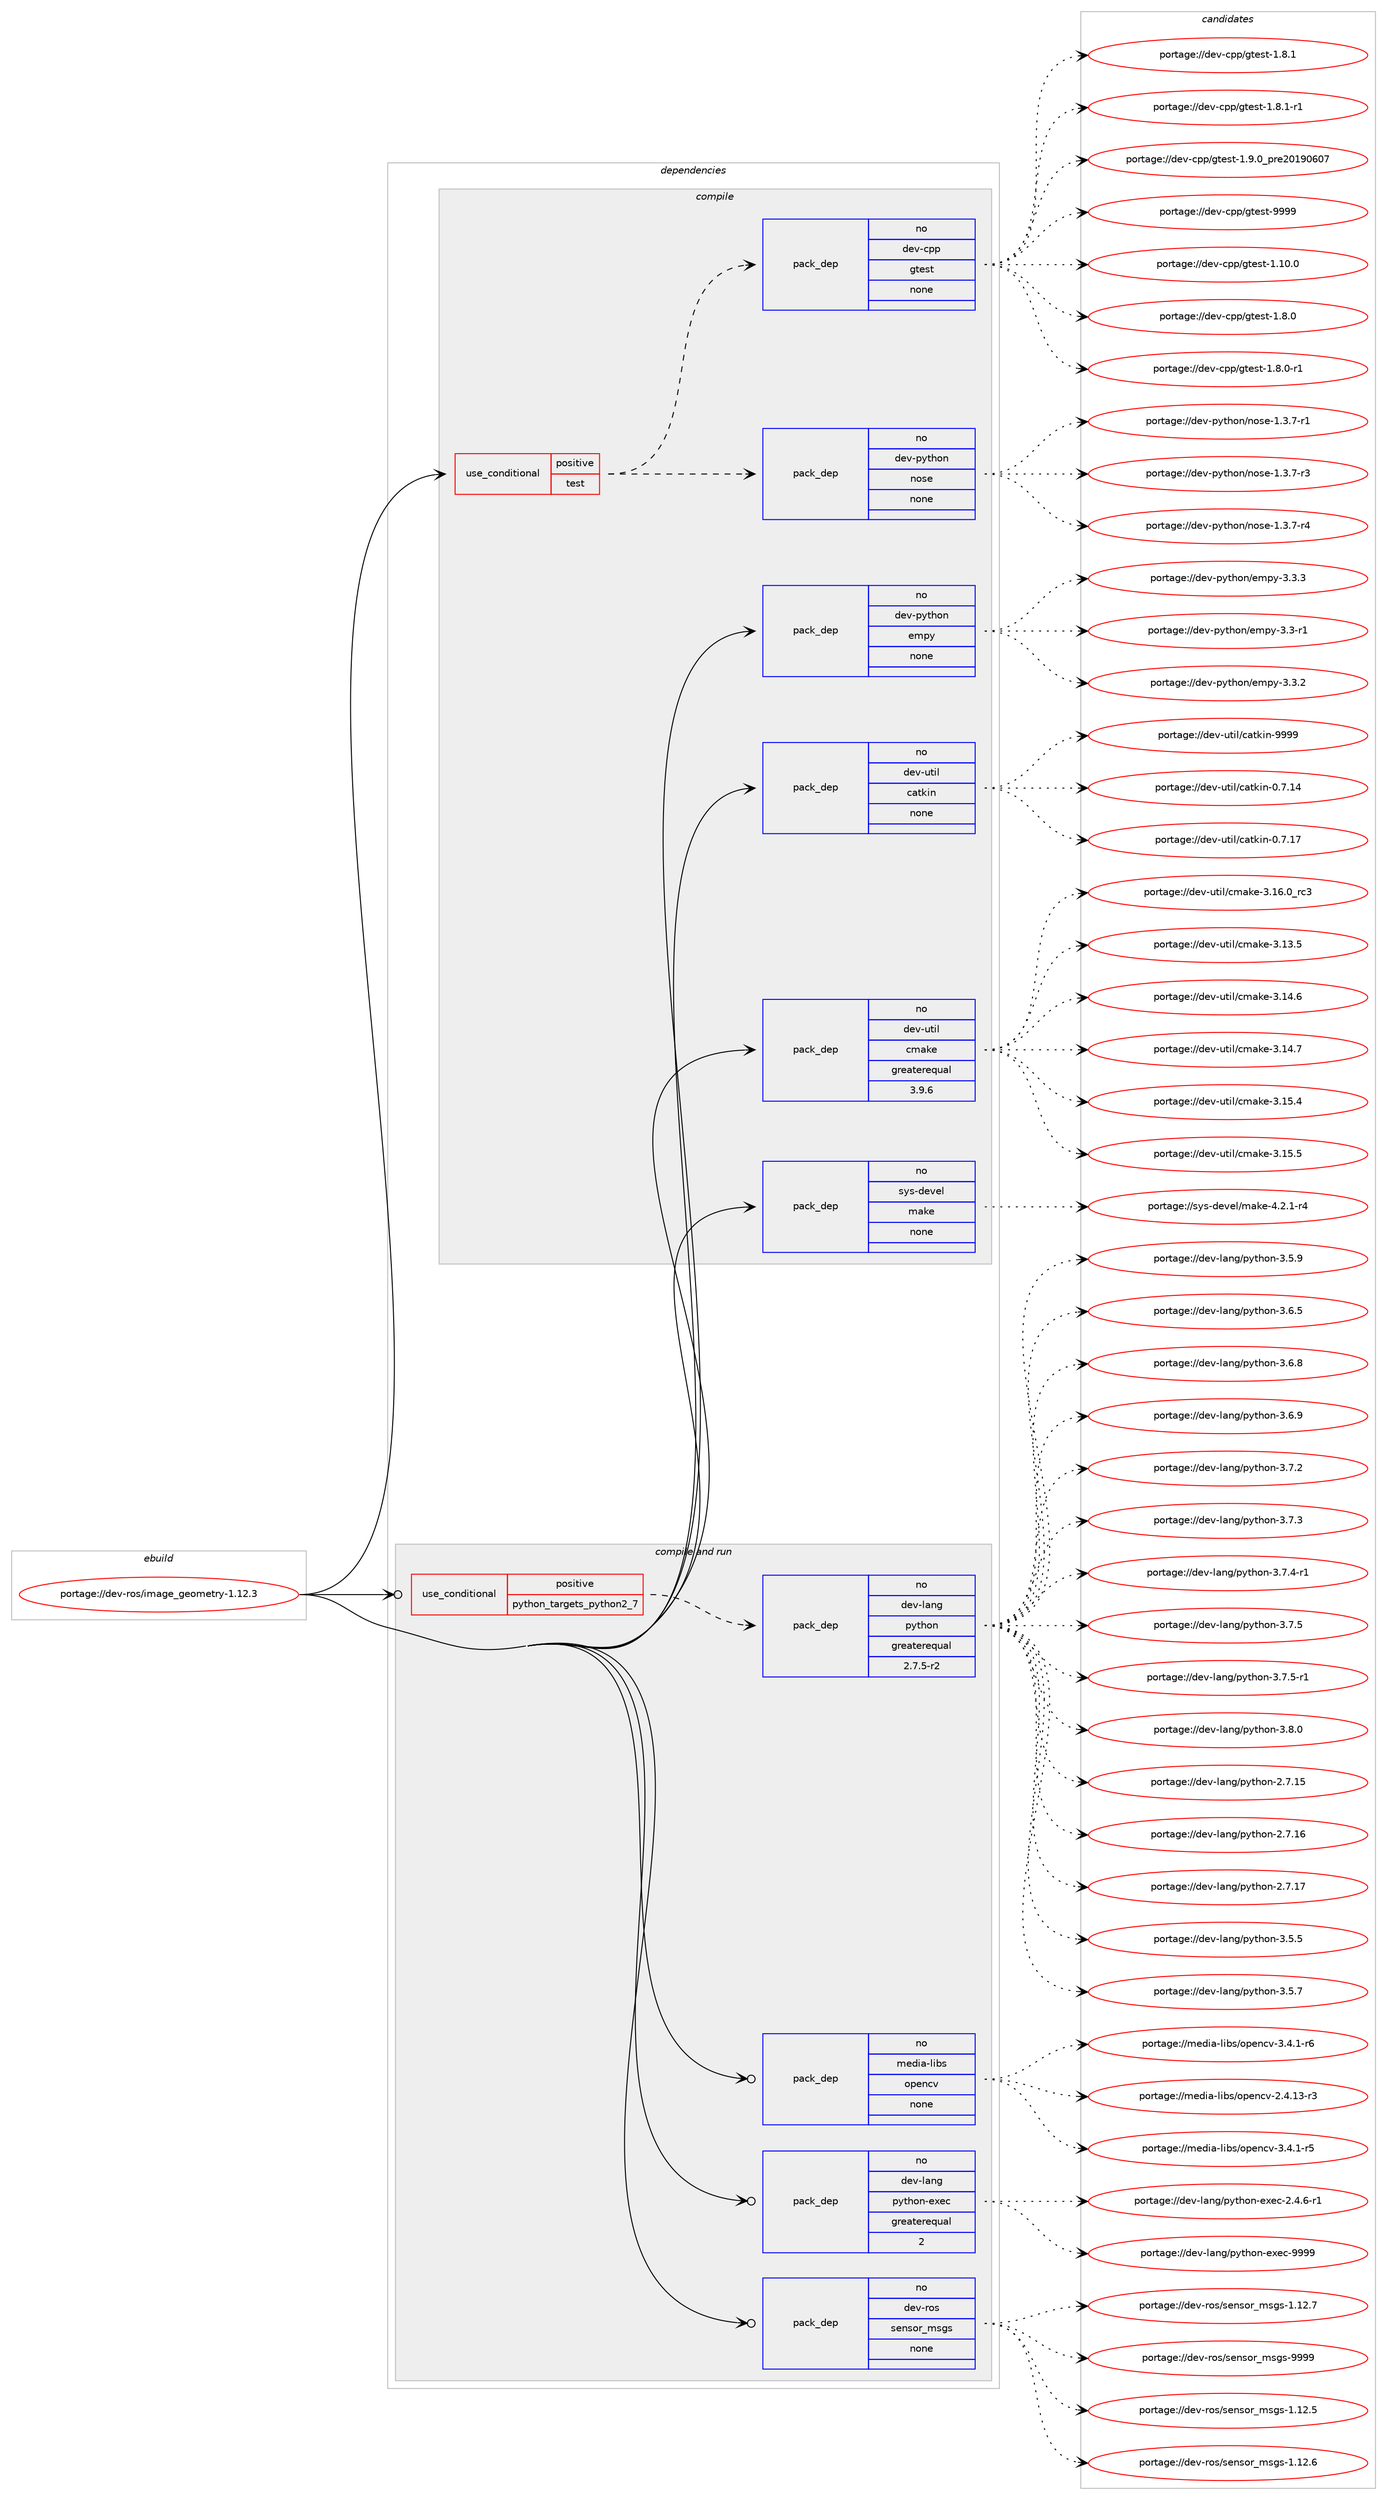 digraph prolog {

# *************
# Graph options
# *************

newrank=true;
concentrate=true;
compound=true;
graph [rankdir=LR,fontname=Helvetica,fontsize=10,ranksep=1.5];#, ranksep=2.5, nodesep=0.2];
edge  [arrowhead=vee];
node  [fontname=Helvetica,fontsize=10];

# **********
# The ebuild
# **********

subgraph cluster_leftcol {
color=gray;
rank=same;
label=<<i>ebuild</i>>;
id [label="portage://dev-ros/image_geometry-1.12.3", color=red, width=4, href="../dev-ros/image_geometry-1.12.3.svg"];
}

# ****************
# The dependencies
# ****************

subgraph cluster_midcol {
color=gray;
label=<<i>dependencies</i>>;
subgraph cluster_compile {
fillcolor="#eeeeee";
style=filled;
label=<<i>compile</i>>;
subgraph cond42831 {
dependency189123 [label=<<TABLE BORDER="0" CELLBORDER="1" CELLSPACING="0" CELLPADDING="4"><TR><TD ROWSPAN="3" CELLPADDING="10">use_conditional</TD></TR><TR><TD>positive</TD></TR><TR><TD>test</TD></TR></TABLE>>, shape=none, color=red];
subgraph pack142864 {
dependency189124 [label=<<TABLE BORDER="0" CELLBORDER="1" CELLSPACING="0" CELLPADDING="4" WIDTH="220"><TR><TD ROWSPAN="6" CELLPADDING="30">pack_dep</TD></TR><TR><TD WIDTH="110">no</TD></TR><TR><TD>dev-python</TD></TR><TR><TD>nose</TD></TR><TR><TD>none</TD></TR><TR><TD></TD></TR></TABLE>>, shape=none, color=blue];
}
dependency189123:e -> dependency189124:w [weight=20,style="dashed",arrowhead="vee"];
subgraph pack142865 {
dependency189125 [label=<<TABLE BORDER="0" CELLBORDER="1" CELLSPACING="0" CELLPADDING="4" WIDTH="220"><TR><TD ROWSPAN="6" CELLPADDING="30">pack_dep</TD></TR><TR><TD WIDTH="110">no</TD></TR><TR><TD>dev-cpp</TD></TR><TR><TD>gtest</TD></TR><TR><TD>none</TD></TR><TR><TD></TD></TR></TABLE>>, shape=none, color=blue];
}
dependency189123:e -> dependency189125:w [weight=20,style="dashed",arrowhead="vee"];
}
id:e -> dependency189123:w [weight=20,style="solid",arrowhead="vee"];
subgraph pack142866 {
dependency189126 [label=<<TABLE BORDER="0" CELLBORDER="1" CELLSPACING="0" CELLPADDING="4" WIDTH="220"><TR><TD ROWSPAN="6" CELLPADDING="30">pack_dep</TD></TR><TR><TD WIDTH="110">no</TD></TR><TR><TD>dev-python</TD></TR><TR><TD>empy</TD></TR><TR><TD>none</TD></TR><TR><TD></TD></TR></TABLE>>, shape=none, color=blue];
}
id:e -> dependency189126:w [weight=20,style="solid",arrowhead="vee"];
subgraph pack142867 {
dependency189127 [label=<<TABLE BORDER="0" CELLBORDER="1" CELLSPACING="0" CELLPADDING="4" WIDTH="220"><TR><TD ROWSPAN="6" CELLPADDING="30">pack_dep</TD></TR><TR><TD WIDTH="110">no</TD></TR><TR><TD>dev-util</TD></TR><TR><TD>catkin</TD></TR><TR><TD>none</TD></TR><TR><TD></TD></TR></TABLE>>, shape=none, color=blue];
}
id:e -> dependency189127:w [weight=20,style="solid",arrowhead="vee"];
subgraph pack142868 {
dependency189128 [label=<<TABLE BORDER="0" CELLBORDER="1" CELLSPACING="0" CELLPADDING="4" WIDTH="220"><TR><TD ROWSPAN="6" CELLPADDING="30">pack_dep</TD></TR><TR><TD WIDTH="110">no</TD></TR><TR><TD>dev-util</TD></TR><TR><TD>cmake</TD></TR><TR><TD>greaterequal</TD></TR><TR><TD>3.9.6</TD></TR></TABLE>>, shape=none, color=blue];
}
id:e -> dependency189128:w [weight=20,style="solid",arrowhead="vee"];
subgraph pack142869 {
dependency189129 [label=<<TABLE BORDER="0" CELLBORDER="1" CELLSPACING="0" CELLPADDING="4" WIDTH="220"><TR><TD ROWSPAN="6" CELLPADDING="30">pack_dep</TD></TR><TR><TD WIDTH="110">no</TD></TR><TR><TD>sys-devel</TD></TR><TR><TD>make</TD></TR><TR><TD>none</TD></TR><TR><TD></TD></TR></TABLE>>, shape=none, color=blue];
}
id:e -> dependency189129:w [weight=20,style="solid",arrowhead="vee"];
}
subgraph cluster_compileandrun {
fillcolor="#eeeeee";
style=filled;
label=<<i>compile and run</i>>;
subgraph cond42832 {
dependency189130 [label=<<TABLE BORDER="0" CELLBORDER="1" CELLSPACING="0" CELLPADDING="4"><TR><TD ROWSPAN="3" CELLPADDING="10">use_conditional</TD></TR><TR><TD>positive</TD></TR><TR><TD>python_targets_python2_7</TD></TR></TABLE>>, shape=none, color=red];
subgraph pack142870 {
dependency189131 [label=<<TABLE BORDER="0" CELLBORDER="1" CELLSPACING="0" CELLPADDING="4" WIDTH="220"><TR><TD ROWSPAN="6" CELLPADDING="30">pack_dep</TD></TR><TR><TD WIDTH="110">no</TD></TR><TR><TD>dev-lang</TD></TR><TR><TD>python</TD></TR><TR><TD>greaterequal</TD></TR><TR><TD>2.7.5-r2</TD></TR></TABLE>>, shape=none, color=blue];
}
dependency189130:e -> dependency189131:w [weight=20,style="dashed",arrowhead="vee"];
}
id:e -> dependency189130:w [weight=20,style="solid",arrowhead="odotvee"];
subgraph pack142871 {
dependency189132 [label=<<TABLE BORDER="0" CELLBORDER="1" CELLSPACING="0" CELLPADDING="4" WIDTH="220"><TR><TD ROWSPAN="6" CELLPADDING="30">pack_dep</TD></TR><TR><TD WIDTH="110">no</TD></TR><TR><TD>dev-lang</TD></TR><TR><TD>python-exec</TD></TR><TR><TD>greaterequal</TD></TR><TR><TD>2</TD></TR></TABLE>>, shape=none, color=blue];
}
id:e -> dependency189132:w [weight=20,style="solid",arrowhead="odotvee"];
subgraph pack142872 {
dependency189133 [label=<<TABLE BORDER="0" CELLBORDER="1" CELLSPACING="0" CELLPADDING="4" WIDTH="220"><TR><TD ROWSPAN="6" CELLPADDING="30">pack_dep</TD></TR><TR><TD WIDTH="110">no</TD></TR><TR><TD>dev-ros</TD></TR><TR><TD>sensor_msgs</TD></TR><TR><TD>none</TD></TR><TR><TD></TD></TR></TABLE>>, shape=none, color=blue];
}
id:e -> dependency189133:w [weight=20,style="solid",arrowhead="odotvee"];
subgraph pack142873 {
dependency189134 [label=<<TABLE BORDER="0" CELLBORDER="1" CELLSPACING="0" CELLPADDING="4" WIDTH="220"><TR><TD ROWSPAN="6" CELLPADDING="30">pack_dep</TD></TR><TR><TD WIDTH="110">no</TD></TR><TR><TD>media-libs</TD></TR><TR><TD>opencv</TD></TR><TR><TD>none</TD></TR><TR><TD></TD></TR></TABLE>>, shape=none, color=blue];
}
id:e -> dependency189134:w [weight=20,style="solid",arrowhead="odotvee"];
}
subgraph cluster_run {
fillcolor="#eeeeee";
style=filled;
label=<<i>run</i>>;
}
}

# **************
# The candidates
# **************

subgraph cluster_choices {
rank=same;
color=gray;
label=<<i>candidates</i>>;

subgraph choice142864 {
color=black;
nodesep=1;
choiceportage10010111845112121116104111110471101111151014549465146554511449 [label="portage://dev-python/nose-1.3.7-r1", color=red, width=4,href="../dev-python/nose-1.3.7-r1.svg"];
choiceportage10010111845112121116104111110471101111151014549465146554511451 [label="portage://dev-python/nose-1.3.7-r3", color=red, width=4,href="../dev-python/nose-1.3.7-r3.svg"];
choiceportage10010111845112121116104111110471101111151014549465146554511452 [label="portage://dev-python/nose-1.3.7-r4", color=red, width=4,href="../dev-python/nose-1.3.7-r4.svg"];
dependency189124:e -> choiceportage10010111845112121116104111110471101111151014549465146554511449:w [style=dotted,weight="100"];
dependency189124:e -> choiceportage10010111845112121116104111110471101111151014549465146554511451:w [style=dotted,weight="100"];
dependency189124:e -> choiceportage10010111845112121116104111110471101111151014549465146554511452:w [style=dotted,weight="100"];
}
subgraph choice142865 {
color=black;
nodesep=1;
choiceportage10010111845991121124710311610111511645494649484648 [label="portage://dev-cpp/gtest-1.10.0", color=red, width=4,href="../dev-cpp/gtest-1.10.0.svg"];
choiceportage100101118459911211247103116101115116454946564648 [label="portage://dev-cpp/gtest-1.8.0", color=red, width=4,href="../dev-cpp/gtest-1.8.0.svg"];
choiceportage1001011184599112112471031161011151164549465646484511449 [label="portage://dev-cpp/gtest-1.8.0-r1", color=red, width=4,href="../dev-cpp/gtest-1.8.0-r1.svg"];
choiceportage100101118459911211247103116101115116454946564649 [label="portage://dev-cpp/gtest-1.8.1", color=red, width=4,href="../dev-cpp/gtest-1.8.1.svg"];
choiceportage1001011184599112112471031161011151164549465646494511449 [label="portage://dev-cpp/gtest-1.8.1-r1", color=red, width=4,href="../dev-cpp/gtest-1.8.1-r1.svg"];
choiceportage100101118459911211247103116101115116454946574648951121141015048495748544855 [label="portage://dev-cpp/gtest-1.9.0_pre20190607", color=red, width=4,href="../dev-cpp/gtest-1.9.0_pre20190607.svg"];
choiceportage1001011184599112112471031161011151164557575757 [label="portage://dev-cpp/gtest-9999", color=red, width=4,href="../dev-cpp/gtest-9999.svg"];
dependency189125:e -> choiceportage10010111845991121124710311610111511645494649484648:w [style=dotted,weight="100"];
dependency189125:e -> choiceportage100101118459911211247103116101115116454946564648:w [style=dotted,weight="100"];
dependency189125:e -> choiceportage1001011184599112112471031161011151164549465646484511449:w [style=dotted,weight="100"];
dependency189125:e -> choiceportage100101118459911211247103116101115116454946564649:w [style=dotted,weight="100"];
dependency189125:e -> choiceportage1001011184599112112471031161011151164549465646494511449:w [style=dotted,weight="100"];
dependency189125:e -> choiceportage100101118459911211247103116101115116454946574648951121141015048495748544855:w [style=dotted,weight="100"];
dependency189125:e -> choiceportage1001011184599112112471031161011151164557575757:w [style=dotted,weight="100"];
}
subgraph choice142866 {
color=black;
nodesep=1;
choiceportage1001011184511212111610411111047101109112121455146514511449 [label="portage://dev-python/empy-3.3-r1", color=red, width=4,href="../dev-python/empy-3.3-r1.svg"];
choiceportage1001011184511212111610411111047101109112121455146514650 [label="portage://dev-python/empy-3.3.2", color=red, width=4,href="../dev-python/empy-3.3.2.svg"];
choiceportage1001011184511212111610411111047101109112121455146514651 [label="portage://dev-python/empy-3.3.3", color=red, width=4,href="../dev-python/empy-3.3.3.svg"];
dependency189126:e -> choiceportage1001011184511212111610411111047101109112121455146514511449:w [style=dotted,weight="100"];
dependency189126:e -> choiceportage1001011184511212111610411111047101109112121455146514650:w [style=dotted,weight="100"];
dependency189126:e -> choiceportage1001011184511212111610411111047101109112121455146514651:w [style=dotted,weight="100"];
}
subgraph choice142867 {
color=black;
nodesep=1;
choiceportage1001011184511711610510847999711610710511045484655464952 [label="portage://dev-util/catkin-0.7.14", color=red, width=4,href="../dev-util/catkin-0.7.14.svg"];
choiceportage1001011184511711610510847999711610710511045484655464955 [label="portage://dev-util/catkin-0.7.17", color=red, width=4,href="../dev-util/catkin-0.7.17.svg"];
choiceportage100101118451171161051084799971161071051104557575757 [label="portage://dev-util/catkin-9999", color=red, width=4,href="../dev-util/catkin-9999.svg"];
dependency189127:e -> choiceportage1001011184511711610510847999711610710511045484655464952:w [style=dotted,weight="100"];
dependency189127:e -> choiceportage1001011184511711610510847999711610710511045484655464955:w [style=dotted,weight="100"];
dependency189127:e -> choiceportage100101118451171161051084799971161071051104557575757:w [style=dotted,weight="100"];
}
subgraph choice142868 {
color=black;
nodesep=1;
choiceportage1001011184511711610510847991099710710145514649514653 [label="portage://dev-util/cmake-3.13.5", color=red, width=4,href="../dev-util/cmake-3.13.5.svg"];
choiceportage1001011184511711610510847991099710710145514649524654 [label="portage://dev-util/cmake-3.14.6", color=red, width=4,href="../dev-util/cmake-3.14.6.svg"];
choiceportage1001011184511711610510847991099710710145514649524655 [label="portage://dev-util/cmake-3.14.7", color=red, width=4,href="../dev-util/cmake-3.14.7.svg"];
choiceportage1001011184511711610510847991099710710145514649534652 [label="portage://dev-util/cmake-3.15.4", color=red, width=4,href="../dev-util/cmake-3.15.4.svg"];
choiceportage1001011184511711610510847991099710710145514649534653 [label="portage://dev-util/cmake-3.15.5", color=red, width=4,href="../dev-util/cmake-3.15.5.svg"];
choiceportage1001011184511711610510847991099710710145514649544648951149951 [label="portage://dev-util/cmake-3.16.0_rc3", color=red, width=4,href="../dev-util/cmake-3.16.0_rc3.svg"];
dependency189128:e -> choiceportage1001011184511711610510847991099710710145514649514653:w [style=dotted,weight="100"];
dependency189128:e -> choiceportage1001011184511711610510847991099710710145514649524654:w [style=dotted,weight="100"];
dependency189128:e -> choiceportage1001011184511711610510847991099710710145514649524655:w [style=dotted,weight="100"];
dependency189128:e -> choiceportage1001011184511711610510847991099710710145514649534652:w [style=dotted,weight="100"];
dependency189128:e -> choiceportage1001011184511711610510847991099710710145514649534653:w [style=dotted,weight="100"];
dependency189128:e -> choiceportage1001011184511711610510847991099710710145514649544648951149951:w [style=dotted,weight="100"];
}
subgraph choice142869 {
color=black;
nodesep=1;
choiceportage1151211154510010111810110847109971071014552465046494511452 [label="portage://sys-devel/make-4.2.1-r4", color=red, width=4,href="../sys-devel/make-4.2.1-r4.svg"];
dependency189129:e -> choiceportage1151211154510010111810110847109971071014552465046494511452:w [style=dotted,weight="100"];
}
subgraph choice142870 {
color=black;
nodesep=1;
choiceportage10010111845108971101034711212111610411111045504655464953 [label="portage://dev-lang/python-2.7.15", color=red, width=4,href="../dev-lang/python-2.7.15.svg"];
choiceportage10010111845108971101034711212111610411111045504655464954 [label="portage://dev-lang/python-2.7.16", color=red, width=4,href="../dev-lang/python-2.7.16.svg"];
choiceportage10010111845108971101034711212111610411111045504655464955 [label="portage://dev-lang/python-2.7.17", color=red, width=4,href="../dev-lang/python-2.7.17.svg"];
choiceportage100101118451089711010347112121116104111110455146534653 [label="portage://dev-lang/python-3.5.5", color=red, width=4,href="../dev-lang/python-3.5.5.svg"];
choiceportage100101118451089711010347112121116104111110455146534655 [label="portage://dev-lang/python-3.5.7", color=red, width=4,href="../dev-lang/python-3.5.7.svg"];
choiceportage100101118451089711010347112121116104111110455146534657 [label="portage://dev-lang/python-3.5.9", color=red, width=4,href="../dev-lang/python-3.5.9.svg"];
choiceportage100101118451089711010347112121116104111110455146544653 [label="portage://dev-lang/python-3.6.5", color=red, width=4,href="../dev-lang/python-3.6.5.svg"];
choiceportage100101118451089711010347112121116104111110455146544656 [label="portage://dev-lang/python-3.6.8", color=red, width=4,href="../dev-lang/python-3.6.8.svg"];
choiceportage100101118451089711010347112121116104111110455146544657 [label="portage://dev-lang/python-3.6.9", color=red, width=4,href="../dev-lang/python-3.6.9.svg"];
choiceportage100101118451089711010347112121116104111110455146554650 [label="portage://dev-lang/python-3.7.2", color=red, width=4,href="../dev-lang/python-3.7.2.svg"];
choiceportage100101118451089711010347112121116104111110455146554651 [label="portage://dev-lang/python-3.7.3", color=red, width=4,href="../dev-lang/python-3.7.3.svg"];
choiceportage1001011184510897110103471121211161041111104551465546524511449 [label="portage://dev-lang/python-3.7.4-r1", color=red, width=4,href="../dev-lang/python-3.7.4-r1.svg"];
choiceportage100101118451089711010347112121116104111110455146554653 [label="portage://dev-lang/python-3.7.5", color=red, width=4,href="../dev-lang/python-3.7.5.svg"];
choiceportage1001011184510897110103471121211161041111104551465546534511449 [label="portage://dev-lang/python-3.7.5-r1", color=red, width=4,href="../dev-lang/python-3.7.5-r1.svg"];
choiceportage100101118451089711010347112121116104111110455146564648 [label="portage://dev-lang/python-3.8.0", color=red, width=4,href="../dev-lang/python-3.8.0.svg"];
dependency189131:e -> choiceportage10010111845108971101034711212111610411111045504655464953:w [style=dotted,weight="100"];
dependency189131:e -> choiceportage10010111845108971101034711212111610411111045504655464954:w [style=dotted,weight="100"];
dependency189131:e -> choiceportage10010111845108971101034711212111610411111045504655464955:w [style=dotted,weight="100"];
dependency189131:e -> choiceportage100101118451089711010347112121116104111110455146534653:w [style=dotted,weight="100"];
dependency189131:e -> choiceportage100101118451089711010347112121116104111110455146534655:w [style=dotted,weight="100"];
dependency189131:e -> choiceportage100101118451089711010347112121116104111110455146534657:w [style=dotted,weight="100"];
dependency189131:e -> choiceportage100101118451089711010347112121116104111110455146544653:w [style=dotted,weight="100"];
dependency189131:e -> choiceportage100101118451089711010347112121116104111110455146544656:w [style=dotted,weight="100"];
dependency189131:e -> choiceportage100101118451089711010347112121116104111110455146544657:w [style=dotted,weight="100"];
dependency189131:e -> choiceportage100101118451089711010347112121116104111110455146554650:w [style=dotted,weight="100"];
dependency189131:e -> choiceportage100101118451089711010347112121116104111110455146554651:w [style=dotted,weight="100"];
dependency189131:e -> choiceportage1001011184510897110103471121211161041111104551465546524511449:w [style=dotted,weight="100"];
dependency189131:e -> choiceportage100101118451089711010347112121116104111110455146554653:w [style=dotted,weight="100"];
dependency189131:e -> choiceportage1001011184510897110103471121211161041111104551465546534511449:w [style=dotted,weight="100"];
dependency189131:e -> choiceportage100101118451089711010347112121116104111110455146564648:w [style=dotted,weight="100"];
}
subgraph choice142871 {
color=black;
nodesep=1;
choiceportage10010111845108971101034711212111610411111045101120101994550465246544511449 [label="portage://dev-lang/python-exec-2.4.6-r1", color=red, width=4,href="../dev-lang/python-exec-2.4.6-r1.svg"];
choiceportage10010111845108971101034711212111610411111045101120101994557575757 [label="portage://dev-lang/python-exec-9999", color=red, width=4,href="../dev-lang/python-exec-9999.svg"];
dependency189132:e -> choiceportage10010111845108971101034711212111610411111045101120101994550465246544511449:w [style=dotted,weight="100"];
dependency189132:e -> choiceportage10010111845108971101034711212111610411111045101120101994557575757:w [style=dotted,weight="100"];
}
subgraph choice142872 {
color=black;
nodesep=1;
choiceportage10010111845114111115471151011101151111149510911510311545494649504653 [label="portage://dev-ros/sensor_msgs-1.12.5", color=red, width=4,href="../dev-ros/sensor_msgs-1.12.5.svg"];
choiceportage10010111845114111115471151011101151111149510911510311545494649504654 [label="portage://dev-ros/sensor_msgs-1.12.6", color=red, width=4,href="../dev-ros/sensor_msgs-1.12.6.svg"];
choiceportage10010111845114111115471151011101151111149510911510311545494649504655 [label="portage://dev-ros/sensor_msgs-1.12.7", color=red, width=4,href="../dev-ros/sensor_msgs-1.12.7.svg"];
choiceportage1001011184511411111547115101110115111114951091151031154557575757 [label="portage://dev-ros/sensor_msgs-9999", color=red, width=4,href="../dev-ros/sensor_msgs-9999.svg"];
dependency189133:e -> choiceportage10010111845114111115471151011101151111149510911510311545494649504653:w [style=dotted,weight="100"];
dependency189133:e -> choiceportage10010111845114111115471151011101151111149510911510311545494649504654:w [style=dotted,weight="100"];
dependency189133:e -> choiceportage10010111845114111115471151011101151111149510911510311545494649504655:w [style=dotted,weight="100"];
dependency189133:e -> choiceportage1001011184511411111547115101110115111114951091151031154557575757:w [style=dotted,weight="100"];
}
subgraph choice142873 {
color=black;
nodesep=1;
choiceportage1091011001059745108105981154711111210111099118455046524649514511451 [label="portage://media-libs/opencv-2.4.13-r3", color=red, width=4,href="../media-libs/opencv-2.4.13-r3.svg"];
choiceportage10910110010597451081059811547111112101110991184551465246494511453 [label="portage://media-libs/opencv-3.4.1-r5", color=red, width=4,href="../media-libs/opencv-3.4.1-r5.svg"];
choiceportage10910110010597451081059811547111112101110991184551465246494511454 [label="portage://media-libs/opencv-3.4.1-r6", color=red, width=4,href="../media-libs/opencv-3.4.1-r6.svg"];
dependency189134:e -> choiceportage1091011001059745108105981154711111210111099118455046524649514511451:w [style=dotted,weight="100"];
dependency189134:e -> choiceportage10910110010597451081059811547111112101110991184551465246494511453:w [style=dotted,weight="100"];
dependency189134:e -> choiceportage10910110010597451081059811547111112101110991184551465246494511454:w [style=dotted,weight="100"];
}
}

}
